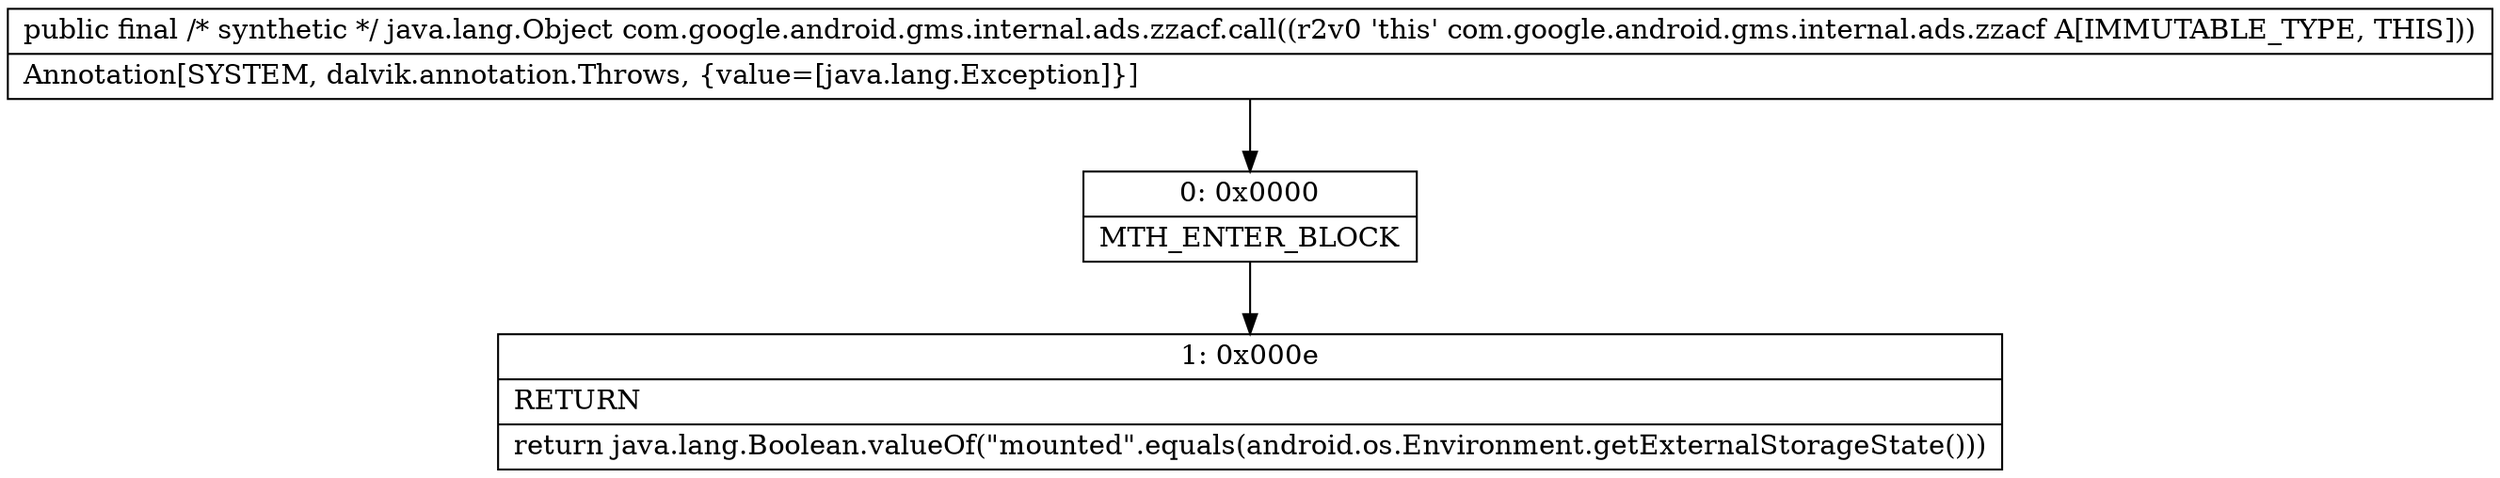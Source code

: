 digraph "CFG forcom.google.android.gms.internal.ads.zzacf.call()Ljava\/lang\/Object;" {
Node_0 [shape=record,label="{0\:\ 0x0000|MTH_ENTER_BLOCK\l}"];
Node_1 [shape=record,label="{1\:\ 0x000e|RETURN\l|return java.lang.Boolean.valueOf(\"mounted\".equals(android.os.Environment.getExternalStorageState()))\l}"];
MethodNode[shape=record,label="{public final \/* synthetic *\/ java.lang.Object com.google.android.gms.internal.ads.zzacf.call((r2v0 'this' com.google.android.gms.internal.ads.zzacf A[IMMUTABLE_TYPE, THIS]))  | Annotation[SYSTEM, dalvik.annotation.Throws, \{value=[java.lang.Exception]\}]\l}"];
MethodNode -> Node_0;
Node_0 -> Node_1;
}

